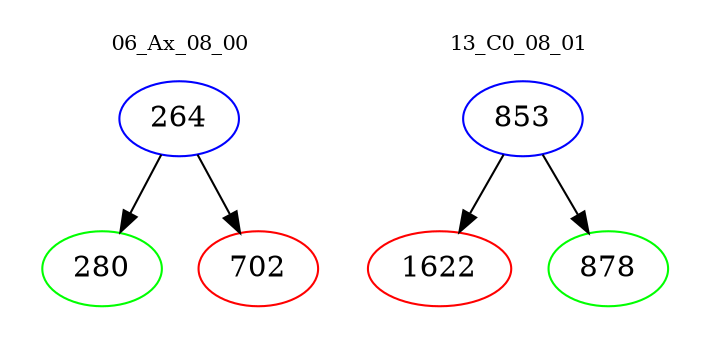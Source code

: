 digraph{
subgraph cluster_0 {
color = white
label = "06_Ax_08_00";
fontsize=10;
T0_264 [label="264", color="blue"]
T0_264 -> T0_280 [color="black"]
T0_280 [label="280", color="green"]
T0_264 -> T0_702 [color="black"]
T0_702 [label="702", color="red"]
}
subgraph cluster_1 {
color = white
label = "13_C0_08_01";
fontsize=10;
T1_853 [label="853", color="blue"]
T1_853 -> T1_1622 [color="black"]
T1_1622 [label="1622", color="red"]
T1_853 -> T1_878 [color="black"]
T1_878 [label="878", color="green"]
}
}

